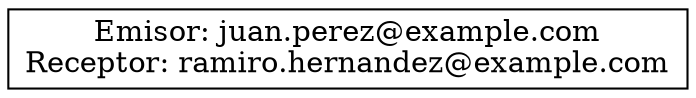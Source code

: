 digraph G {
node [shape=record];
rankdir=LR;
node0 [label="{Emisor: juan.perez@example.com\nReceptor: ramiro.hernandez@example.com}"];
}
